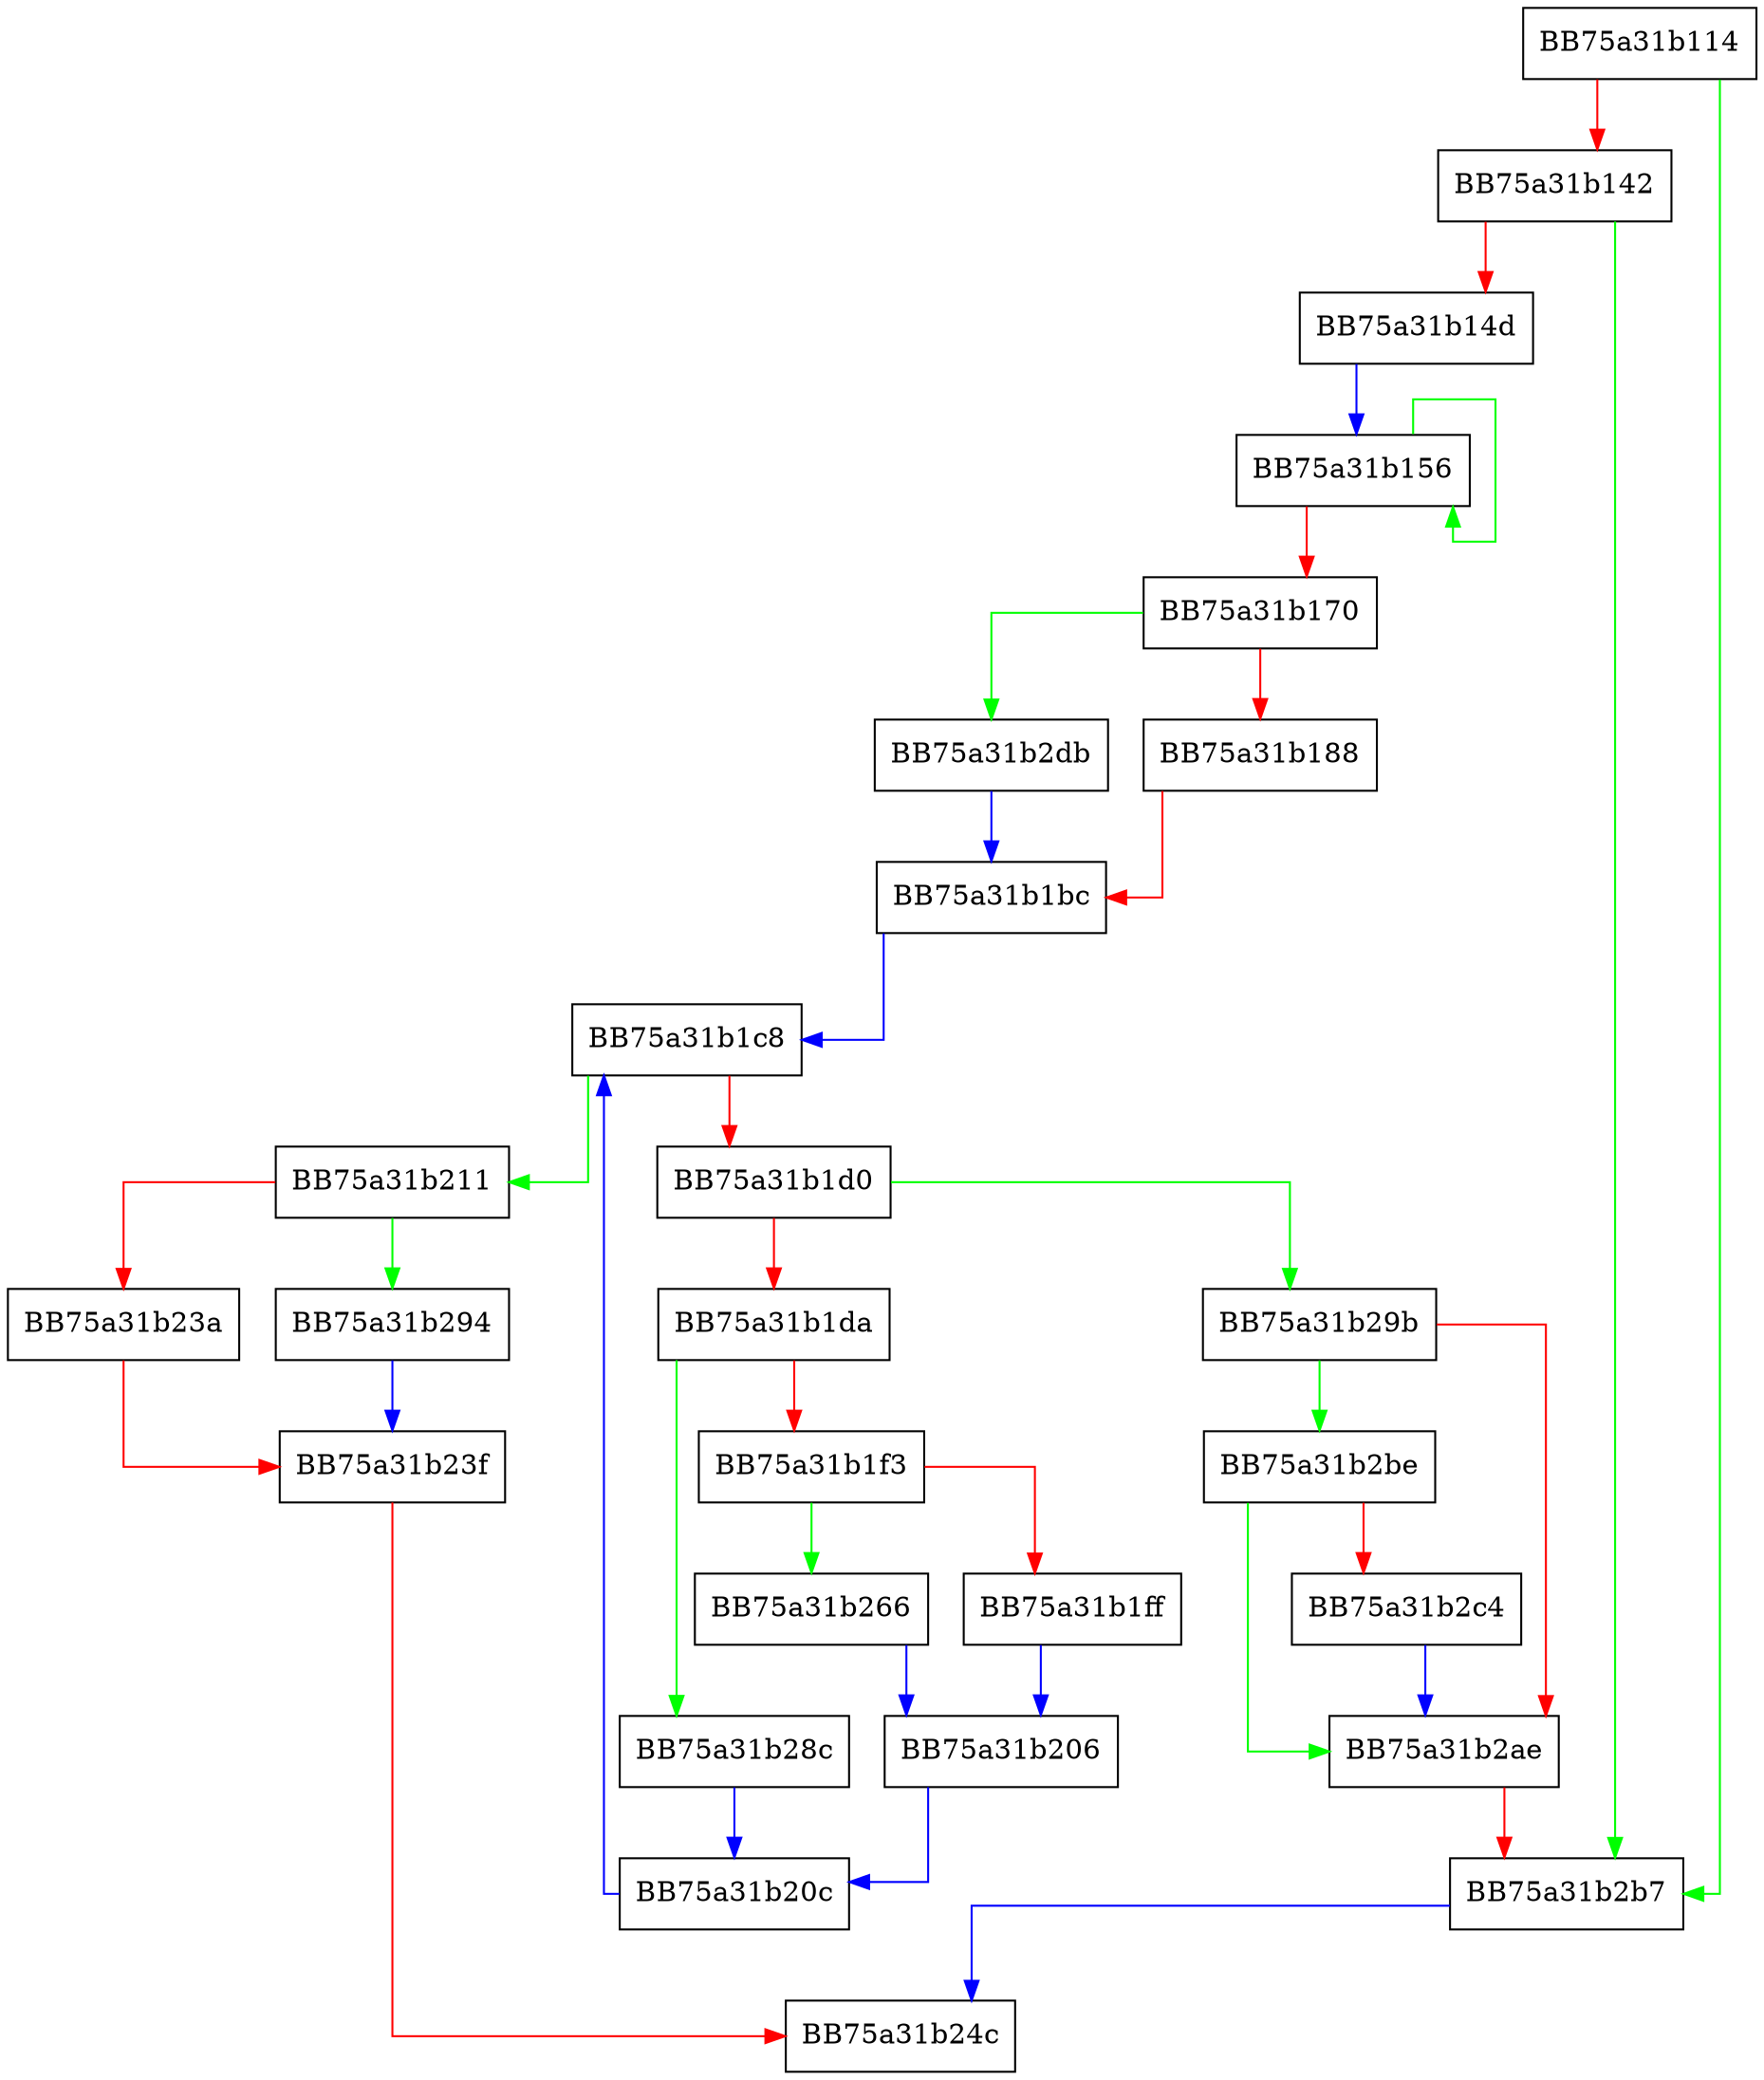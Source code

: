 digraph ParseBerObjId {
  node [shape="box"];
  graph [splines=ortho];
  BB75a31b114 -> BB75a31b2b7 [color="green"];
  BB75a31b114 -> BB75a31b142 [color="red"];
  BB75a31b142 -> BB75a31b2b7 [color="green"];
  BB75a31b142 -> BB75a31b14d [color="red"];
  BB75a31b14d -> BB75a31b156 [color="blue"];
  BB75a31b156 -> BB75a31b156 [color="green"];
  BB75a31b156 -> BB75a31b170 [color="red"];
  BB75a31b170 -> BB75a31b2db [color="green"];
  BB75a31b170 -> BB75a31b188 [color="red"];
  BB75a31b188 -> BB75a31b1bc [color="red"];
  BB75a31b1bc -> BB75a31b1c8 [color="blue"];
  BB75a31b1c8 -> BB75a31b211 [color="green"];
  BB75a31b1c8 -> BB75a31b1d0 [color="red"];
  BB75a31b1d0 -> BB75a31b29b [color="green"];
  BB75a31b1d0 -> BB75a31b1da [color="red"];
  BB75a31b1da -> BB75a31b28c [color="green"];
  BB75a31b1da -> BB75a31b1f3 [color="red"];
  BB75a31b1f3 -> BB75a31b266 [color="green"];
  BB75a31b1f3 -> BB75a31b1ff [color="red"];
  BB75a31b1ff -> BB75a31b206 [color="blue"];
  BB75a31b206 -> BB75a31b20c [color="blue"];
  BB75a31b20c -> BB75a31b1c8 [color="blue"];
  BB75a31b211 -> BB75a31b294 [color="green"];
  BB75a31b211 -> BB75a31b23a [color="red"];
  BB75a31b23a -> BB75a31b23f [color="red"];
  BB75a31b23f -> BB75a31b24c [color="red"];
  BB75a31b266 -> BB75a31b206 [color="blue"];
  BB75a31b28c -> BB75a31b20c [color="blue"];
  BB75a31b294 -> BB75a31b23f [color="blue"];
  BB75a31b29b -> BB75a31b2be [color="green"];
  BB75a31b29b -> BB75a31b2ae [color="red"];
  BB75a31b2ae -> BB75a31b2b7 [color="red"];
  BB75a31b2b7 -> BB75a31b24c [color="blue"];
  BB75a31b2be -> BB75a31b2ae [color="green"];
  BB75a31b2be -> BB75a31b2c4 [color="red"];
  BB75a31b2c4 -> BB75a31b2ae [color="blue"];
  BB75a31b2db -> BB75a31b1bc [color="blue"];
}